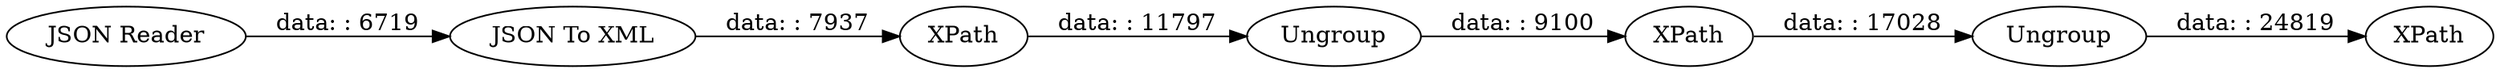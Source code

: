 digraph {
	"-2316592432302130821_24" [label=XPath]
	"-2316592432302130821_22" [label=XPath]
	"-2316592432302130821_26" [label=Ungroup]
	"-2316592432302130821_21" [label="JSON To XML"]
	"-2316592432302130821_23" [label=Ungroup]
	"-2316592432302130821_27" [label=XPath]
	"-2316592432302130821_11" [label="JSON Reader"]
	"-2316592432302130821_23" -> "-2316592432302130821_24" [label="data: : 9100"]
	"-2316592432302130821_22" -> "-2316592432302130821_23" [label="data: : 11797"]
	"-2316592432302130821_11" -> "-2316592432302130821_21" [label="data: : 6719"]
	"-2316592432302130821_26" -> "-2316592432302130821_27" [label="data: : 24819"]
	"-2316592432302130821_21" -> "-2316592432302130821_22" [label="data: : 7937"]
	"-2316592432302130821_24" -> "-2316592432302130821_26" [label="data: : 17028"]
	rankdir=LR
}
